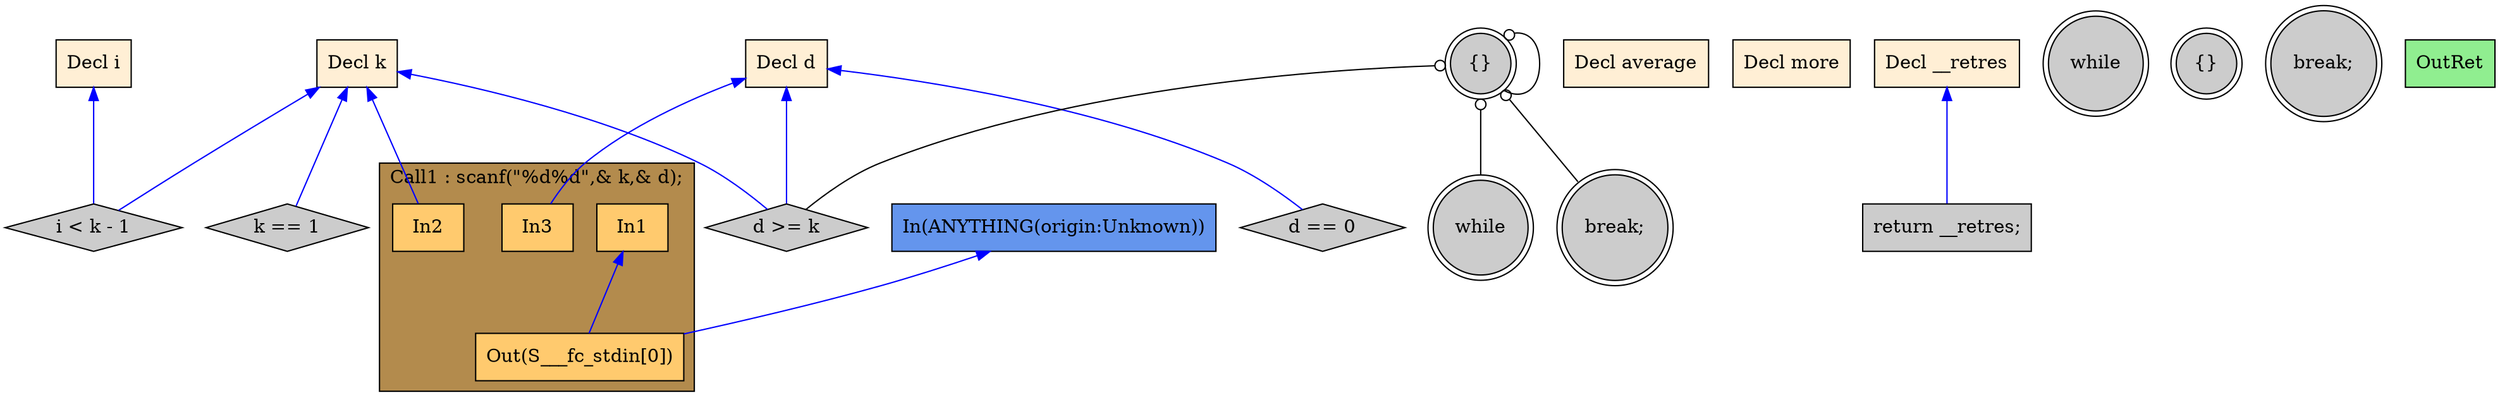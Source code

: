 digraph G {
  rankdir=TB;
  node [style="filled", ];
  2 [label="Decl k", fillcolor="#FFEFD5", shape=box, ];
  3 [label="Decl d", fillcolor="#FFEFD5", shape=box, ];
  4 [label="Decl i", fillcolor="#FFEFD5", shape=box, ];
  5 [label="Decl average", fillcolor="#FFEFD5", shape=box, ];
  6 [label="Decl more", fillcolor="#FFEFD5", shape=box, ];
  7 [label="Decl __retres", fillcolor="#FFEFD5", shape=box, ];
  9 [label="In1", fillcolor="#FFCA6E", shape=box, ];
  10 [label="In2", fillcolor="#FFCA6E", shape=box, ];
  11 [label="In3", fillcolor="#FFCA6E", shape=box, ];
  12 [label="Out(S___fc_stdin[0])", fillcolor="#FFCA6E", shape=box, ];
  13 [label="d == 0", fillcolor="#CCCCCC", shape=diamond, ];
  14 [label="k == 1", fillcolor="#CCCCCC", shape=diamond, ];
  15 [label="while", fillcolor="#CCCCCC", shape=doublecircle, ];
  16 [label="{}", fillcolor="#CCCCCC", shape=doublecircle, ];
  17 [label="d >= k", fillcolor="#CCCCCC", shape=diamond, ];
  18 [label="break;", fillcolor="#CCCCCC", shape=doublecircle, ];
  19 [label="while", fillcolor="#CCCCCC", shape=doublecircle, ];
  20 [label="i < k - 1", fillcolor="#CCCCCC", shape=diamond, ];
  21 [label="{}", fillcolor="#CCCCCC", shape=doublecircle, ];
  22 [label="break;", fillcolor="#CCCCCC", shape=doublecircle, ];
  23 [label="return __retres;", fillcolor="#CCCCCC", shape=box, ];
  24 [label="OutRet", fillcolor="#90EE90", shape=box, ];
  25 [label="In(ANYTHING(origin:Unknown))", fillcolor="#6495ED", shape=box, ];
  
  subgraph cluster_Call1 { label="Call1 : scanf(\"%d%d\",& k,& d);";
                           fillcolor="#B38B4D"; style="filled"; 12;11;10;9;
     };
  
  edge [dir=back, ];
  2 -> 10 [color="#0000FF", ];
  3 -> 11 [color="#0000FF", ];
  9 -> 12 [color="#0000FF", ];
  25 -> 12 [color="#0000FF", ];
  3 -> 13 [color="#0000FF", ];
  2 -> 14 [color="#0000FF", ];
  16 -> 15 [color="#000000", arrowtail=odot, ];
  16 -> 16 [color="#000000", arrowtail=odot, ];
  2 -> 17 [color="#0000FF", ];
  3 -> 17 [color="#0000FF", ];
  16 -> 17 [color="#000000", arrowtail=odot, ];
  16 -> 18 [color="#000000", arrowtail=odot, ];
  2 -> 20 [color="#0000FF", ];
  4 -> 20 [color="#0000FF", ];
  7 -> 23 [color="#0000FF", ];
  
  }